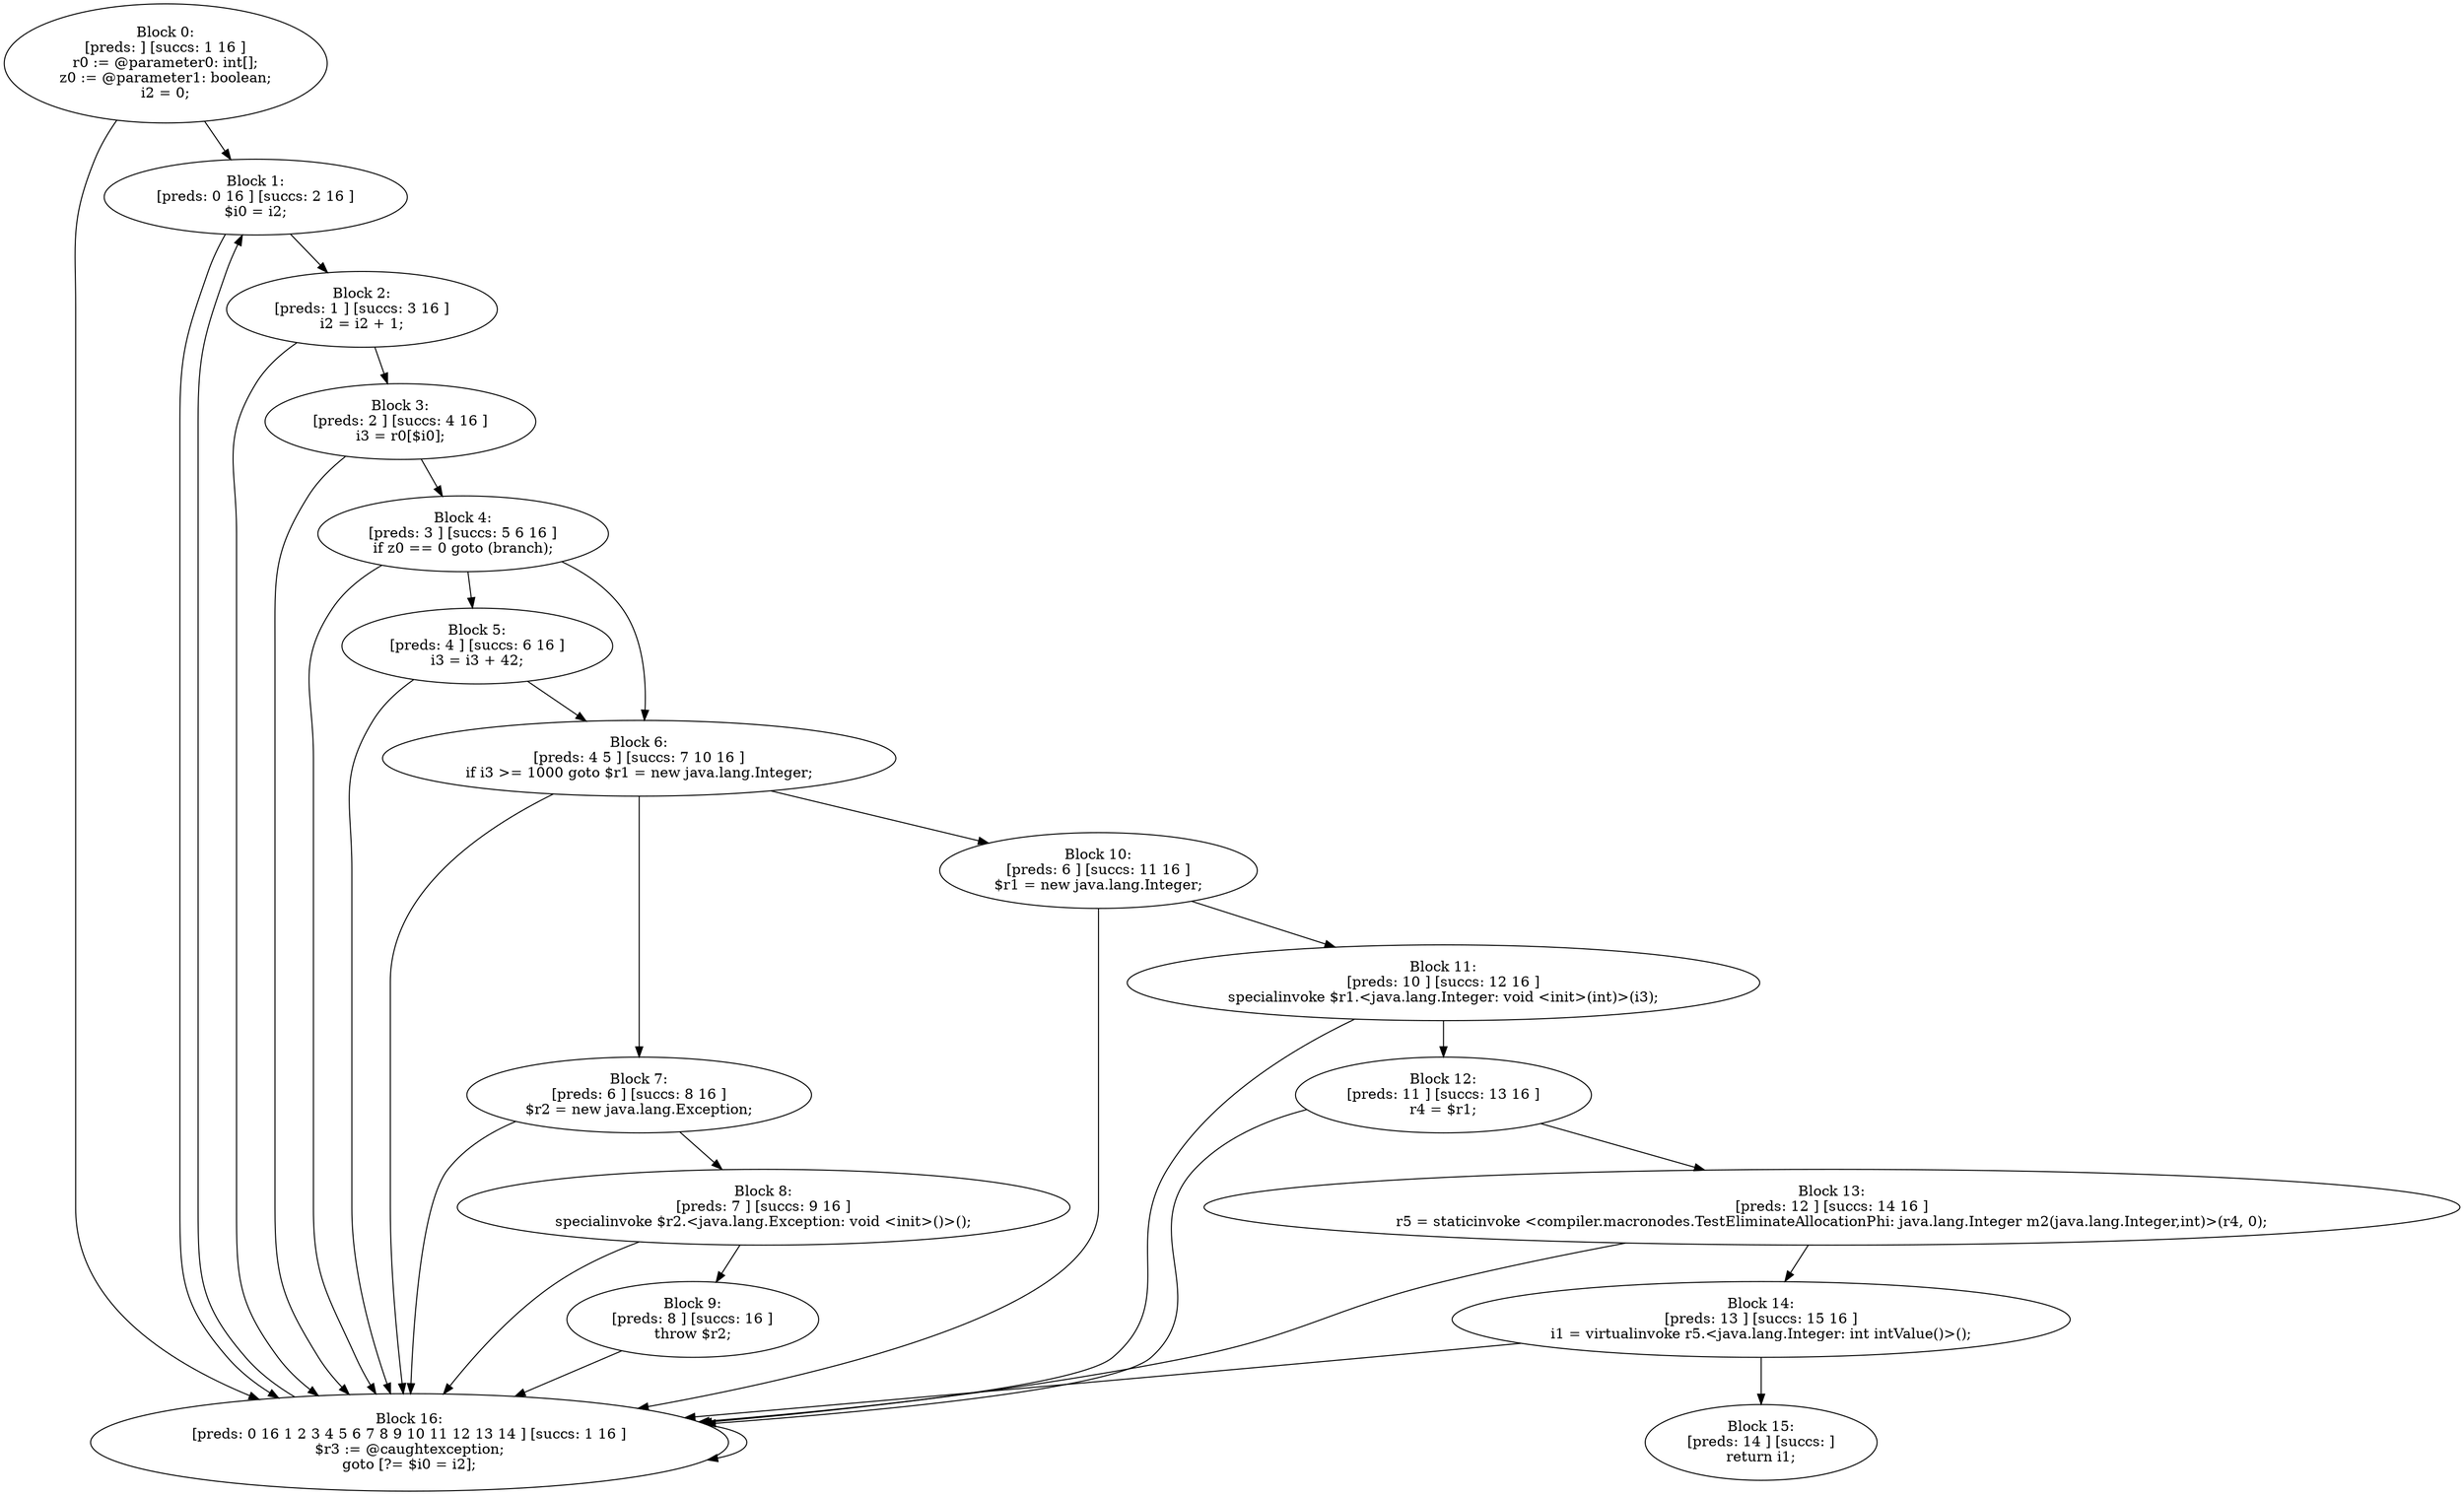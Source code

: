 digraph "unitGraph" {
    "Block 0:
[preds: ] [succs: 1 16 ]
r0 := @parameter0: int[];
z0 := @parameter1: boolean;
i2 = 0;
"
    "Block 1:
[preds: 0 16 ] [succs: 2 16 ]
$i0 = i2;
"
    "Block 2:
[preds: 1 ] [succs: 3 16 ]
i2 = i2 + 1;
"
    "Block 3:
[preds: 2 ] [succs: 4 16 ]
i3 = r0[$i0];
"
    "Block 4:
[preds: 3 ] [succs: 5 6 16 ]
if z0 == 0 goto (branch);
"
    "Block 5:
[preds: 4 ] [succs: 6 16 ]
i3 = i3 + 42;
"
    "Block 6:
[preds: 4 5 ] [succs: 7 10 16 ]
if i3 >= 1000 goto $r1 = new java.lang.Integer;
"
    "Block 7:
[preds: 6 ] [succs: 8 16 ]
$r2 = new java.lang.Exception;
"
    "Block 8:
[preds: 7 ] [succs: 9 16 ]
specialinvoke $r2.<java.lang.Exception: void <init>()>();
"
    "Block 9:
[preds: 8 ] [succs: 16 ]
throw $r2;
"
    "Block 10:
[preds: 6 ] [succs: 11 16 ]
$r1 = new java.lang.Integer;
"
    "Block 11:
[preds: 10 ] [succs: 12 16 ]
specialinvoke $r1.<java.lang.Integer: void <init>(int)>(i3);
"
    "Block 12:
[preds: 11 ] [succs: 13 16 ]
r4 = $r1;
"
    "Block 13:
[preds: 12 ] [succs: 14 16 ]
r5 = staticinvoke <compiler.macronodes.TestEliminateAllocationPhi: java.lang.Integer m2(java.lang.Integer,int)>(r4, 0);
"
    "Block 14:
[preds: 13 ] [succs: 15 16 ]
i1 = virtualinvoke r5.<java.lang.Integer: int intValue()>();
"
    "Block 15:
[preds: 14 ] [succs: ]
return i1;
"
    "Block 16:
[preds: 0 16 1 2 3 4 5 6 7 8 9 10 11 12 13 14 ] [succs: 1 16 ]
$r3 := @caughtexception;
goto [?= $i0 = i2];
"
    "Block 0:
[preds: ] [succs: 1 16 ]
r0 := @parameter0: int[];
z0 := @parameter1: boolean;
i2 = 0;
"->"Block 1:
[preds: 0 16 ] [succs: 2 16 ]
$i0 = i2;
";
    "Block 0:
[preds: ] [succs: 1 16 ]
r0 := @parameter0: int[];
z0 := @parameter1: boolean;
i2 = 0;
"->"Block 16:
[preds: 0 16 1 2 3 4 5 6 7 8 9 10 11 12 13 14 ] [succs: 1 16 ]
$r3 := @caughtexception;
goto [?= $i0 = i2];
";
    "Block 1:
[preds: 0 16 ] [succs: 2 16 ]
$i0 = i2;
"->"Block 2:
[preds: 1 ] [succs: 3 16 ]
i2 = i2 + 1;
";
    "Block 1:
[preds: 0 16 ] [succs: 2 16 ]
$i0 = i2;
"->"Block 16:
[preds: 0 16 1 2 3 4 5 6 7 8 9 10 11 12 13 14 ] [succs: 1 16 ]
$r3 := @caughtexception;
goto [?= $i0 = i2];
";
    "Block 2:
[preds: 1 ] [succs: 3 16 ]
i2 = i2 + 1;
"->"Block 3:
[preds: 2 ] [succs: 4 16 ]
i3 = r0[$i0];
";
    "Block 2:
[preds: 1 ] [succs: 3 16 ]
i2 = i2 + 1;
"->"Block 16:
[preds: 0 16 1 2 3 4 5 6 7 8 9 10 11 12 13 14 ] [succs: 1 16 ]
$r3 := @caughtexception;
goto [?= $i0 = i2];
";
    "Block 3:
[preds: 2 ] [succs: 4 16 ]
i3 = r0[$i0];
"->"Block 4:
[preds: 3 ] [succs: 5 6 16 ]
if z0 == 0 goto (branch);
";
    "Block 3:
[preds: 2 ] [succs: 4 16 ]
i3 = r0[$i0];
"->"Block 16:
[preds: 0 16 1 2 3 4 5 6 7 8 9 10 11 12 13 14 ] [succs: 1 16 ]
$r3 := @caughtexception;
goto [?= $i0 = i2];
";
    "Block 4:
[preds: 3 ] [succs: 5 6 16 ]
if z0 == 0 goto (branch);
"->"Block 5:
[preds: 4 ] [succs: 6 16 ]
i3 = i3 + 42;
";
    "Block 4:
[preds: 3 ] [succs: 5 6 16 ]
if z0 == 0 goto (branch);
"->"Block 6:
[preds: 4 5 ] [succs: 7 10 16 ]
if i3 >= 1000 goto $r1 = new java.lang.Integer;
";
    "Block 4:
[preds: 3 ] [succs: 5 6 16 ]
if z0 == 0 goto (branch);
"->"Block 16:
[preds: 0 16 1 2 3 4 5 6 7 8 9 10 11 12 13 14 ] [succs: 1 16 ]
$r3 := @caughtexception;
goto [?= $i0 = i2];
";
    "Block 5:
[preds: 4 ] [succs: 6 16 ]
i3 = i3 + 42;
"->"Block 6:
[preds: 4 5 ] [succs: 7 10 16 ]
if i3 >= 1000 goto $r1 = new java.lang.Integer;
";
    "Block 5:
[preds: 4 ] [succs: 6 16 ]
i3 = i3 + 42;
"->"Block 16:
[preds: 0 16 1 2 3 4 5 6 7 8 9 10 11 12 13 14 ] [succs: 1 16 ]
$r3 := @caughtexception;
goto [?= $i0 = i2];
";
    "Block 6:
[preds: 4 5 ] [succs: 7 10 16 ]
if i3 >= 1000 goto $r1 = new java.lang.Integer;
"->"Block 7:
[preds: 6 ] [succs: 8 16 ]
$r2 = new java.lang.Exception;
";
    "Block 6:
[preds: 4 5 ] [succs: 7 10 16 ]
if i3 >= 1000 goto $r1 = new java.lang.Integer;
"->"Block 10:
[preds: 6 ] [succs: 11 16 ]
$r1 = new java.lang.Integer;
";
    "Block 6:
[preds: 4 5 ] [succs: 7 10 16 ]
if i3 >= 1000 goto $r1 = new java.lang.Integer;
"->"Block 16:
[preds: 0 16 1 2 3 4 5 6 7 8 9 10 11 12 13 14 ] [succs: 1 16 ]
$r3 := @caughtexception;
goto [?= $i0 = i2];
";
    "Block 7:
[preds: 6 ] [succs: 8 16 ]
$r2 = new java.lang.Exception;
"->"Block 8:
[preds: 7 ] [succs: 9 16 ]
specialinvoke $r2.<java.lang.Exception: void <init>()>();
";
    "Block 7:
[preds: 6 ] [succs: 8 16 ]
$r2 = new java.lang.Exception;
"->"Block 16:
[preds: 0 16 1 2 3 4 5 6 7 8 9 10 11 12 13 14 ] [succs: 1 16 ]
$r3 := @caughtexception;
goto [?= $i0 = i2];
";
    "Block 8:
[preds: 7 ] [succs: 9 16 ]
specialinvoke $r2.<java.lang.Exception: void <init>()>();
"->"Block 9:
[preds: 8 ] [succs: 16 ]
throw $r2;
";
    "Block 8:
[preds: 7 ] [succs: 9 16 ]
specialinvoke $r2.<java.lang.Exception: void <init>()>();
"->"Block 16:
[preds: 0 16 1 2 3 4 5 6 7 8 9 10 11 12 13 14 ] [succs: 1 16 ]
$r3 := @caughtexception;
goto [?= $i0 = i2];
";
    "Block 9:
[preds: 8 ] [succs: 16 ]
throw $r2;
"->"Block 16:
[preds: 0 16 1 2 3 4 5 6 7 8 9 10 11 12 13 14 ] [succs: 1 16 ]
$r3 := @caughtexception;
goto [?= $i0 = i2];
";
    "Block 10:
[preds: 6 ] [succs: 11 16 ]
$r1 = new java.lang.Integer;
"->"Block 11:
[preds: 10 ] [succs: 12 16 ]
specialinvoke $r1.<java.lang.Integer: void <init>(int)>(i3);
";
    "Block 10:
[preds: 6 ] [succs: 11 16 ]
$r1 = new java.lang.Integer;
"->"Block 16:
[preds: 0 16 1 2 3 4 5 6 7 8 9 10 11 12 13 14 ] [succs: 1 16 ]
$r3 := @caughtexception;
goto [?= $i0 = i2];
";
    "Block 11:
[preds: 10 ] [succs: 12 16 ]
specialinvoke $r1.<java.lang.Integer: void <init>(int)>(i3);
"->"Block 12:
[preds: 11 ] [succs: 13 16 ]
r4 = $r1;
";
    "Block 11:
[preds: 10 ] [succs: 12 16 ]
specialinvoke $r1.<java.lang.Integer: void <init>(int)>(i3);
"->"Block 16:
[preds: 0 16 1 2 3 4 5 6 7 8 9 10 11 12 13 14 ] [succs: 1 16 ]
$r3 := @caughtexception;
goto [?= $i0 = i2];
";
    "Block 12:
[preds: 11 ] [succs: 13 16 ]
r4 = $r1;
"->"Block 13:
[preds: 12 ] [succs: 14 16 ]
r5 = staticinvoke <compiler.macronodes.TestEliminateAllocationPhi: java.lang.Integer m2(java.lang.Integer,int)>(r4, 0);
";
    "Block 12:
[preds: 11 ] [succs: 13 16 ]
r4 = $r1;
"->"Block 16:
[preds: 0 16 1 2 3 4 5 6 7 8 9 10 11 12 13 14 ] [succs: 1 16 ]
$r3 := @caughtexception;
goto [?= $i0 = i2];
";
    "Block 13:
[preds: 12 ] [succs: 14 16 ]
r5 = staticinvoke <compiler.macronodes.TestEliminateAllocationPhi: java.lang.Integer m2(java.lang.Integer,int)>(r4, 0);
"->"Block 14:
[preds: 13 ] [succs: 15 16 ]
i1 = virtualinvoke r5.<java.lang.Integer: int intValue()>();
";
    "Block 13:
[preds: 12 ] [succs: 14 16 ]
r5 = staticinvoke <compiler.macronodes.TestEliminateAllocationPhi: java.lang.Integer m2(java.lang.Integer,int)>(r4, 0);
"->"Block 16:
[preds: 0 16 1 2 3 4 5 6 7 8 9 10 11 12 13 14 ] [succs: 1 16 ]
$r3 := @caughtexception;
goto [?= $i0 = i2];
";
    "Block 14:
[preds: 13 ] [succs: 15 16 ]
i1 = virtualinvoke r5.<java.lang.Integer: int intValue()>();
"->"Block 15:
[preds: 14 ] [succs: ]
return i1;
";
    "Block 14:
[preds: 13 ] [succs: 15 16 ]
i1 = virtualinvoke r5.<java.lang.Integer: int intValue()>();
"->"Block 16:
[preds: 0 16 1 2 3 4 5 6 7 8 9 10 11 12 13 14 ] [succs: 1 16 ]
$r3 := @caughtexception;
goto [?= $i0 = i2];
";
    "Block 16:
[preds: 0 16 1 2 3 4 5 6 7 8 9 10 11 12 13 14 ] [succs: 1 16 ]
$r3 := @caughtexception;
goto [?= $i0 = i2];
"->"Block 1:
[preds: 0 16 ] [succs: 2 16 ]
$i0 = i2;
";
    "Block 16:
[preds: 0 16 1 2 3 4 5 6 7 8 9 10 11 12 13 14 ] [succs: 1 16 ]
$r3 := @caughtexception;
goto [?= $i0 = i2];
"->"Block 16:
[preds: 0 16 1 2 3 4 5 6 7 8 9 10 11 12 13 14 ] [succs: 1 16 ]
$r3 := @caughtexception;
goto [?= $i0 = i2];
";
}
